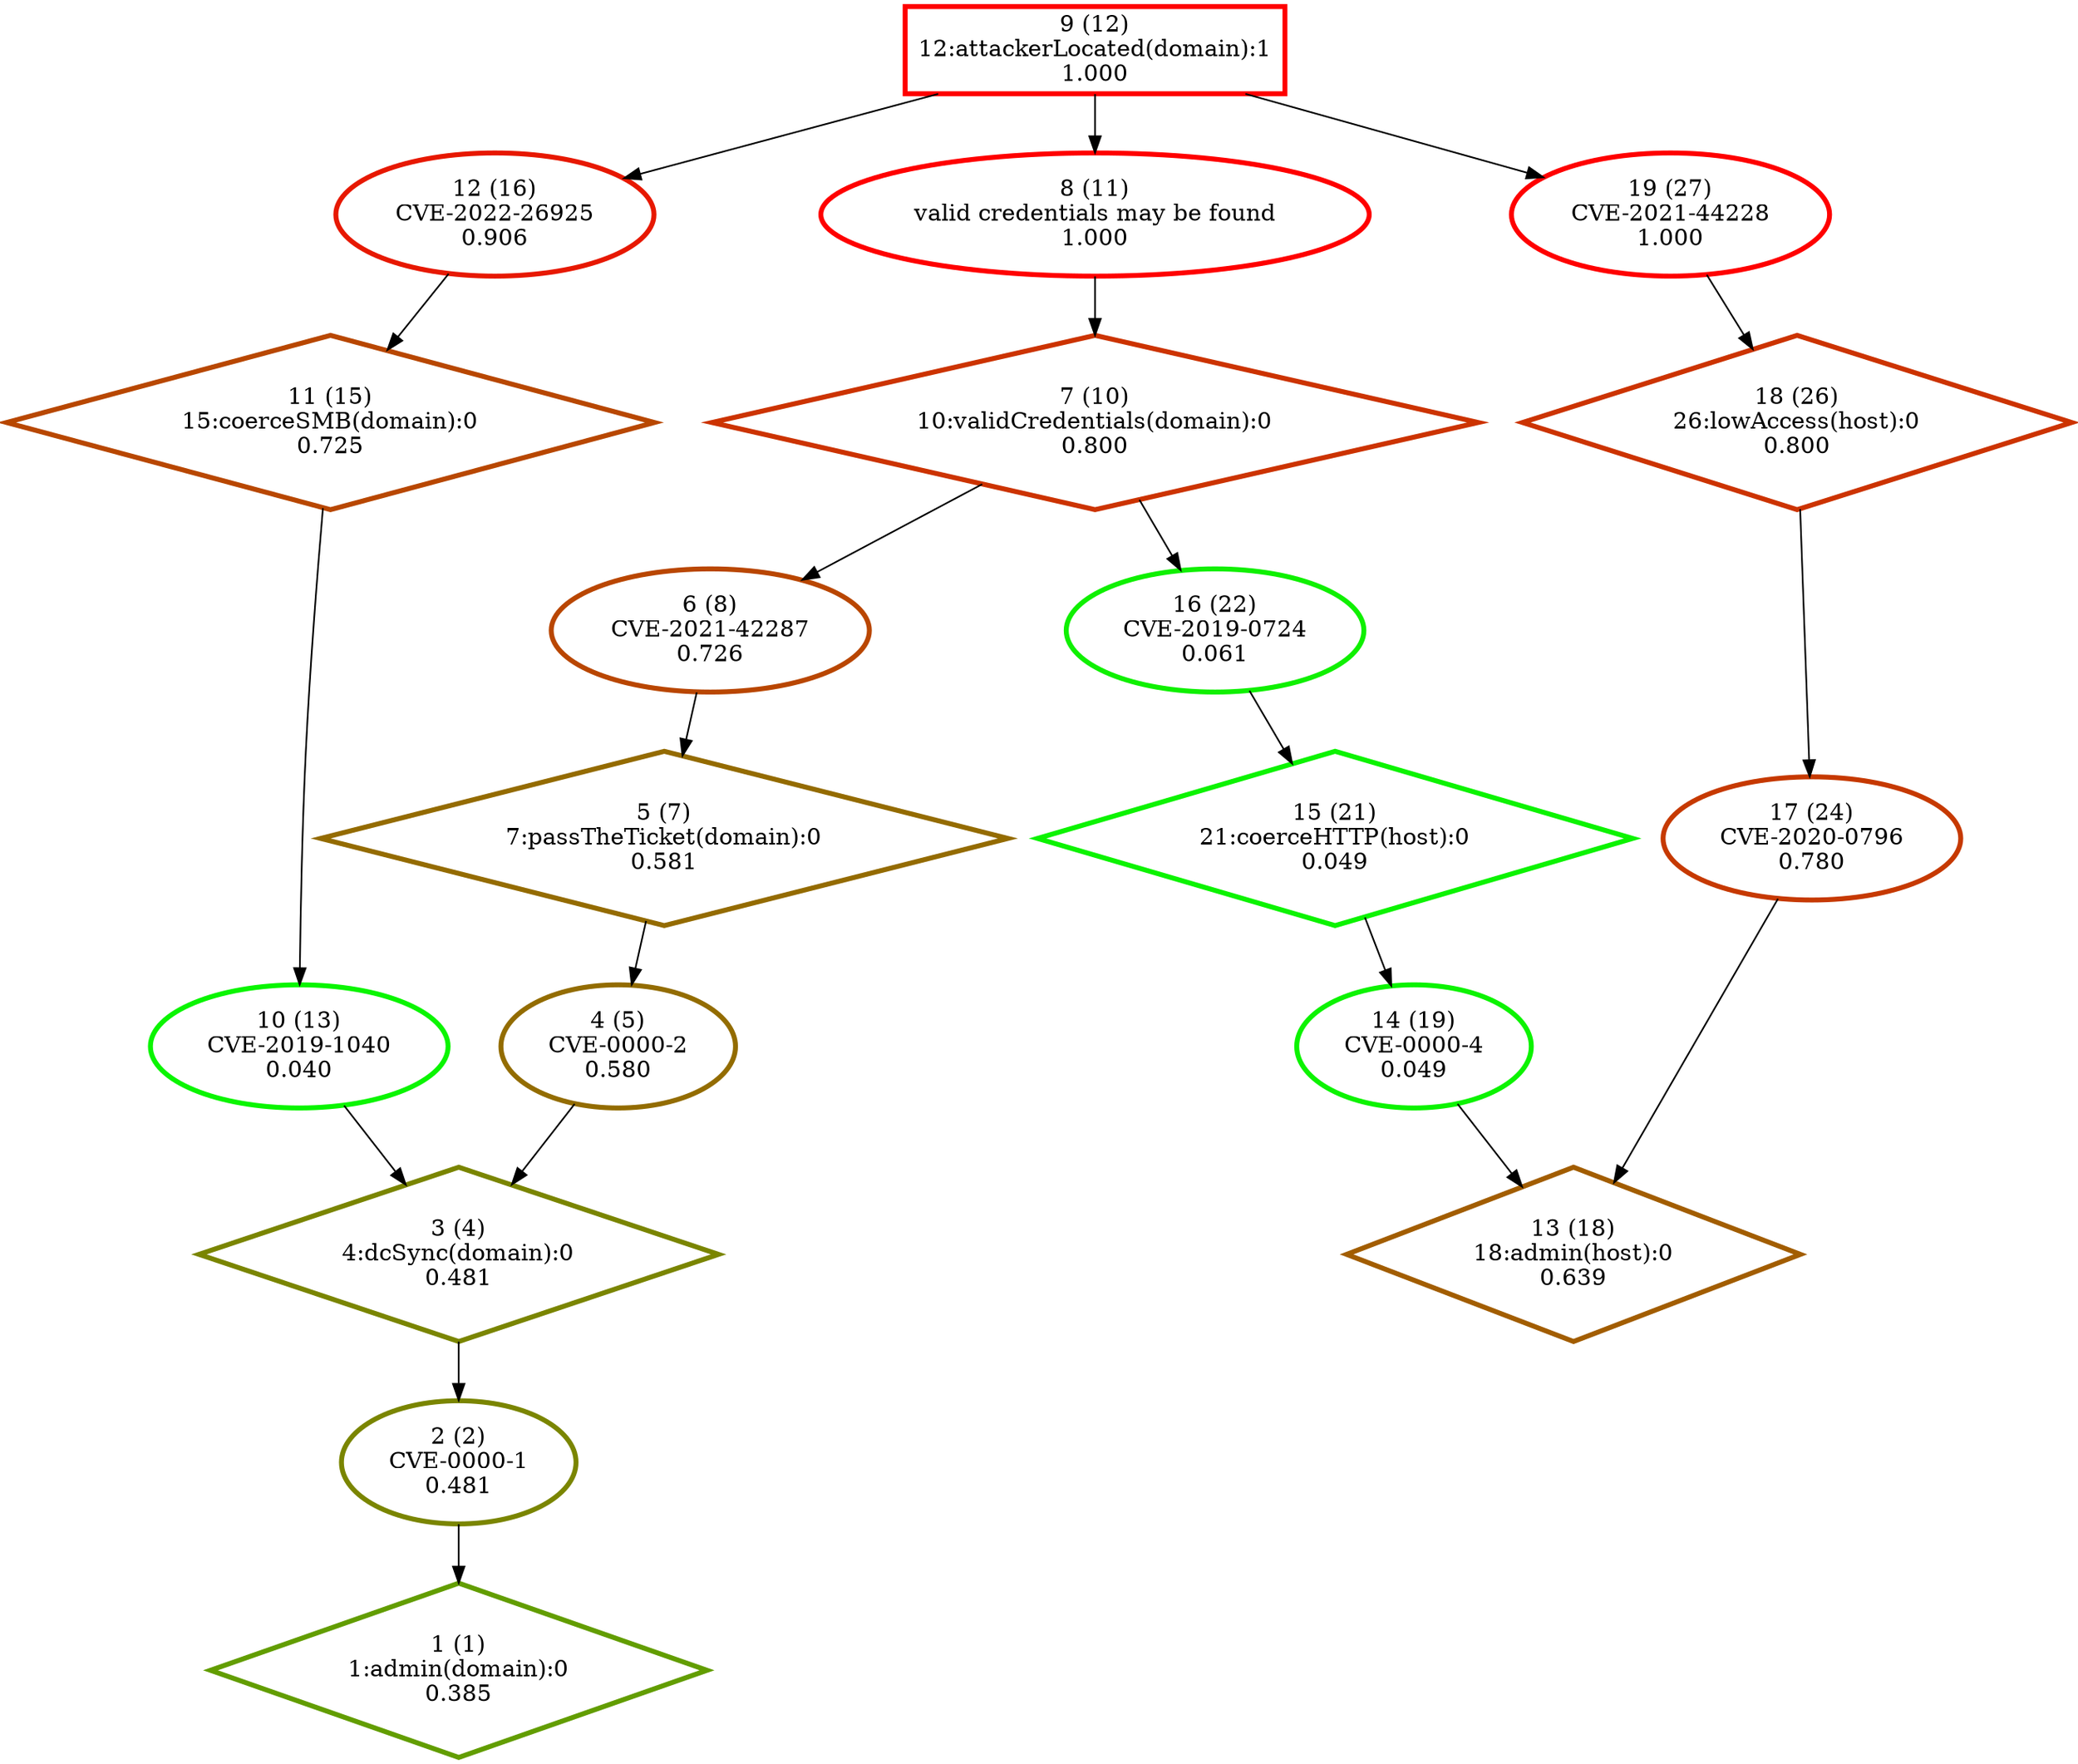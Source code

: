 digraph G {
  1 [label="1 (1)\n1:admin(domain):0\n0.385", color="#629D00", penwidth=3, shape="diamond"];
  2 [label="2 (2)\nCVE-0000-1\n0.481", color="#7A8500", penwidth=3, shape="ellipse"];
  3 [label="3 (4)\n4:dcSync(domain):0\n0.481", color="#7A8500", penwidth=3, shape="diamond"];
  4 [label="4 (5)\nCVE-0000-2\n0.580", color="#936C00", penwidth=3, shape="ellipse"];
  5 [label="5 (7)\n7:passTheTicket(domain):0\n0.581", color="#946B00", penwidth=3, shape="diamond"];
  6 [label="6 (8)\nCVE-2021-42287\n0.726", color="#B94600", penwidth=3, shape="ellipse"];
  7 [label="7 (10)\n10:validCredentials(domain):0\n0.800", color="#CC3300", penwidth=3, shape="diamond"];
  8 [label="8 (11)\nvalid credentials may be found\n1.000", color="#FF0000", penwidth=3, shape="ellipse"];
  9 [label="9 (12)\n12:attackerLocated(domain):1\n1.000", color="#FF0000", penwidth=3, shape="box"];
  10 [label="10 (13)\nCVE-2019-1040\n0.040", color="#0AF500", penwidth=3, shape="ellipse"];
  11 [label="11 (15)\n15:coerceSMB(domain):0\n0.725", color="#B84700", penwidth=3, shape="diamond"];
  12 [label="12 (16)\nCVE-2022-26925\n0.906", color="#E71800", penwidth=3, shape="ellipse"];
  13 [label="13 (18)\n18:admin(host):0\n0.639", color="#A25D00", penwidth=3, shape="diamond"];
  14 [label="14 (19)\nCVE-0000-4\n0.049", color="#0CF300", penwidth=3, shape="ellipse"];
  15 [label="15 (21)\n21:coerceHTTP(host):0\n0.049", color="#0CF300", penwidth=3, shape="diamond"];
  16 [label="16 (22)\nCVE-2019-0724\n0.061", color="#0FF000", penwidth=3, shape="ellipse"];
  17 [label="17 (24)\nCVE-2020-0796\n0.780", color="#C63900", penwidth=3, shape="ellipse"];
  18 [label="18 (26)\n26:lowAccess(host):0\n0.800", color="#CC3300", penwidth=3, shape="diamond"];
  19 [label="19 (27)\nCVE-2021-44228\n1.000", color="#FF0000", penwidth=3, shape="ellipse"];
  "9" -> "8";
  "9" -> "12";
  "9" -> "19";
  "8" -> "7";
  "7" -> "6";
  "7" -> "16";
  "6" -> "5";
  "5" -> "4";
  "4" -> "3";
  "3" -> "2";
  "12" -> "11";
  "11" -> "10";
  "10" -> "3";
  "2" -> "1";
  "16" -> "15";
  "15" -> "14";
  "14" -> "13";
  "19" -> "18";
  "18" -> "17";
  "17" -> "13";
}